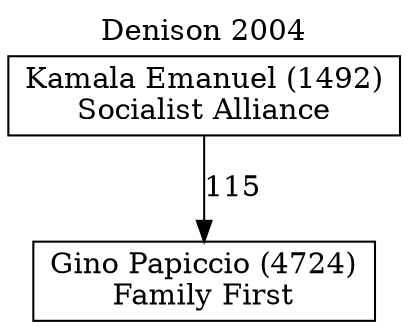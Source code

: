 // House preference flow
digraph "Gino Papiccio (4724)_Denison_2004" {
	graph [label="Denison 2004" labelloc=t mclimit=10]
	node [shape=box]
	"Gino Papiccio (4724)" [label="Gino Papiccio (4724)
Family First"]
	"Kamala Emanuel (1492)" [label="Kamala Emanuel (1492)
Socialist Alliance"]
	"Kamala Emanuel (1492)" -> "Gino Papiccio (4724)" [label=115]
}
